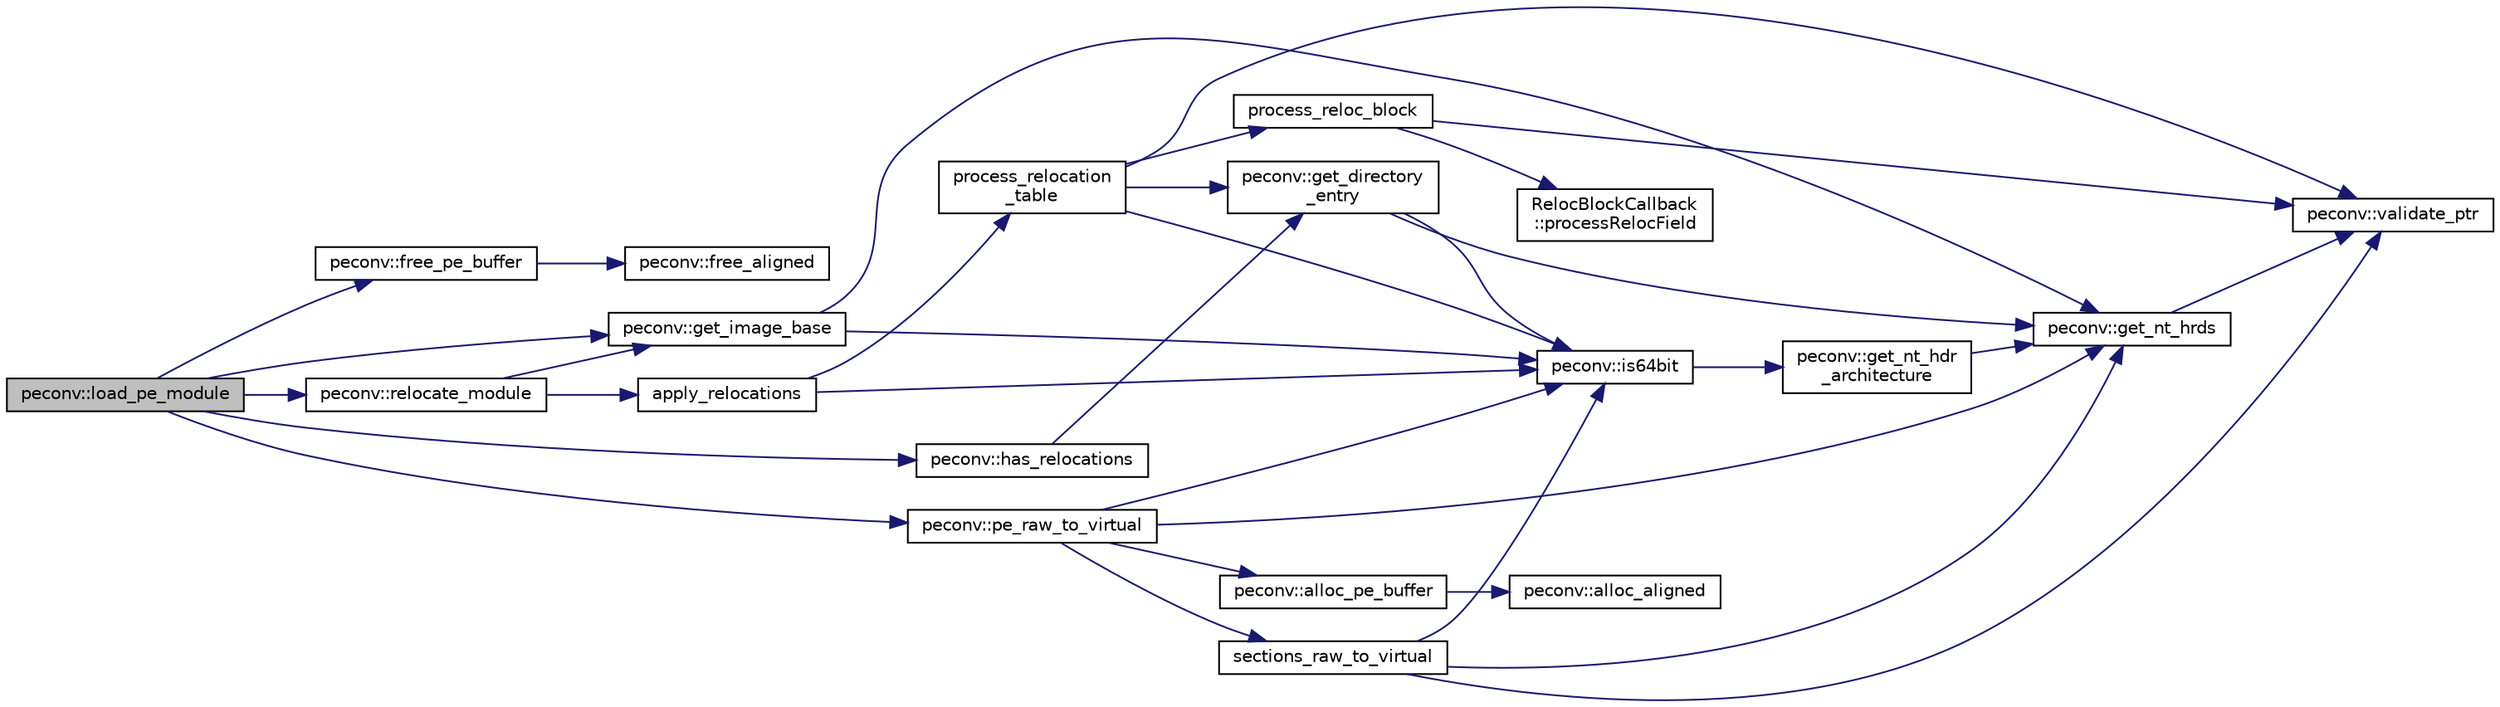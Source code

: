 digraph "peconv::load_pe_module"
{
 // LATEX_PDF_SIZE
  edge [fontname="Helvetica",fontsize="10",labelfontname="Helvetica",labelfontsize="10"];
  node [fontname="Helvetica",fontsize="10",shape=record];
  rankdir="LR";
  Node1 [label="peconv::load_pe_module",height=0.2,width=0.4,color="black", fillcolor="grey75", style="filled", fontcolor="black",tooltip=" "];
  Node1 -> Node2 [color="midnightblue",fontsize="10",style="solid",fontname="Helvetica"];
  Node2 [label="peconv::free_pe_buffer",height=0.2,width=0.4,color="black", fillcolor="white", style="filled",URL="$namespacepeconv.html#a839f04fa06f311e3270a4305421ad35f",tooltip=" "];
  Node2 -> Node3 [color="midnightblue",fontsize="10",style="solid",fontname="Helvetica"];
  Node3 [label="peconv::free_aligned",height=0.2,width=0.4,color="black", fillcolor="white", style="filled",URL="$namespacepeconv.html#a0e37c28aa6d21070a623054c52126531",tooltip=" "];
  Node1 -> Node4 [color="midnightblue",fontsize="10",style="solid",fontname="Helvetica"];
  Node4 [label="peconv::get_image_base",height=0.2,width=0.4,color="black", fillcolor="white", style="filled",URL="$namespacepeconv.html#a413347caca570436e87a5dedc988660d",tooltip=" "];
  Node4 -> Node5 [color="midnightblue",fontsize="10",style="solid",fontname="Helvetica"];
  Node5 [label="peconv::get_nt_hrds",height=0.2,width=0.4,color="black", fillcolor="white", style="filled",URL="$namespacepeconv.html#a69b35d1e381950218ac4f2bc3c9846fe",tooltip=" "];
  Node5 -> Node6 [color="midnightblue",fontsize="10",style="solid",fontname="Helvetica"];
  Node6 [label="peconv::validate_ptr",height=0.2,width=0.4,color="black", fillcolor="white", style="filled",URL="$namespacepeconv.html#a02f2984cee1eddb5e883917f2c231016",tooltip=" "];
  Node4 -> Node7 [color="midnightblue",fontsize="10",style="solid",fontname="Helvetica"];
  Node7 [label="peconv::is64bit",height=0.2,width=0.4,color="black", fillcolor="white", style="filled",URL="$namespacepeconv.html#aa66eb25442292a01f9fcd0f1e4da899f",tooltip=" "];
  Node7 -> Node8 [color="midnightblue",fontsize="10",style="solid",fontname="Helvetica"];
  Node8 [label="peconv::get_nt_hdr\l_architecture",height=0.2,width=0.4,color="black", fillcolor="white", style="filled",URL="$namespacepeconv.html#a1621d9ae5ce1a3a0be6a9fa77c7bf59b",tooltip=" "];
  Node8 -> Node5 [color="midnightblue",fontsize="10",style="solid",fontname="Helvetica"];
  Node1 -> Node9 [color="midnightblue",fontsize="10",style="solid",fontname="Helvetica"];
  Node9 [label="peconv::has_relocations",height=0.2,width=0.4,color="black", fillcolor="white", style="filled",URL="$namespacepeconv.html#a0b3a6cb6bb1f0b3ac8b2b4556d491d65",tooltip=" "];
  Node9 -> Node10 [color="midnightblue",fontsize="10",style="solid",fontname="Helvetica"];
  Node10 [label="peconv::get_directory\l_entry",height=0.2,width=0.4,color="black", fillcolor="white", style="filled",URL="$namespacepeconv.html#ad22e135ef3600e6ebc35b809804f5b68",tooltip=" "];
  Node10 -> Node5 [color="midnightblue",fontsize="10",style="solid",fontname="Helvetica"];
  Node10 -> Node7 [color="midnightblue",fontsize="10",style="solid",fontname="Helvetica"];
  Node1 -> Node11 [color="midnightblue",fontsize="10",style="solid",fontname="Helvetica"];
  Node11 [label="peconv::pe_raw_to_virtual",height=0.2,width=0.4,color="black", fillcolor="white", style="filled",URL="$namespacepeconv.html#aa1700ed9ad374834ca6b2b07f146ad0b",tooltip=" "];
  Node11 -> Node12 [color="midnightblue",fontsize="10",style="solid",fontname="Helvetica"];
  Node12 [label="peconv::alloc_pe_buffer",height=0.2,width=0.4,color="black", fillcolor="white", style="filled",URL="$namespacepeconv.html#a92647f207ca261ca38ff516943501dd1",tooltip=" "];
  Node12 -> Node13 [color="midnightblue",fontsize="10",style="solid",fontname="Helvetica"];
  Node13 [label="peconv::alloc_aligned",height=0.2,width=0.4,color="black", fillcolor="white", style="filled",URL="$namespacepeconv.html#a3df24248b3c8c9be64db51a405486923",tooltip=" "];
  Node11 -> Node5 [color="midnightblue",fontsize="10",style="solid",fontname="Helvetica"];
  Node11 -> Node7 [color="midnightblue",fontsize="10",style="solid",fontname="Helvetica"];
  Node11 -> Node14 [color="midnightblue",fontsize="10",style="solid",fontname="Helvetica"];
  Node14 [label="sections_raw_to_virtual",height=0.2,width=0.4,color="black", fillcolor="white", style="filled",URL="$pe__raw__to__virtual_8cpp.html#aa36f9f164cf7634ae71609daf64770cd",tooltip=" "];
  Node14 -> Node5 [color="midnightblue",fontsize="10",style="solid",fontname="Helvetica"];
  Node14 -> Node7 [color="midnightblue",fontsize="10",style="solid",fontname="Helvetica"];
  Node14 -> Node6 [color="midnightblue",fontsize="10",style="solid",fontname="Helvetica"];
  Node1 -> Node15 [color="midnightblue",fontsize="10",style="solid",fontname="Helvetica"];
  Node15 [label="peconv::relocate_module",height=0.2,width=0.4,color="black", fillcolor="white", style="filled",URL="$namespacepeconv.html#ab35521cbdafa0310a0d7e9d1525beed8",tooltip=" "];
  Node15 -> Node16 [color="midnightblue",fontsize="10",style="solid",fontname="Helvetica"];
  Node16 [label="apply_relocations",height=0.2,width=0.4,color="black", fillcolor="white", style="filled",URL="$relocate_8cpp.html#a66ddf83b81ed1c6787ffb1421a4f94b5",tooltip=" "];
  Node16 -> Node7 [color="midnightblue",fontsize="10",style="solid",fontname="Helvetica"];
  Node16 -> Node17 [color="midnightblue",fontsize="10",style="solid",fontname="Helvetica"];
  Node17 [label="process_relocation\l_table",height=0.2,width=0.4,color="black", fillcolor="white", style="filled",URL="$relocate_8cpp.html#a206578e0ca77e5b4eb11b4c526dc4de8",tooltip=" "];
  Node17 -> Node10 [color="midnightblue",fontsize="10",style="solid",fontname="Helvetica"];
  Node17 -> Node7 [color="midnightblue",fontsize="10",style="solid",fontname="Helvetica"];
  Node17 -> Node18 [color="midnightblue",fontsize="10",style="solid",fontname="Helvetica"];
  Node18 [label="process_reloc_block",height=0.2,width=0.4,color="black", fillcolor="white", style="filled",URL="$relocate_8cpp.html#a093b755c4e9d6081fda4f19ff3bc19ec",tooltip=" "];
  Node18 -> Node19 [color="midnightblue",fontsize="10",style="solid",fontname="Helvetica"];
  Node19 [label="RelocBlockCallback\l::processRelocField",height=0.2,width=0.4,color="black", fillcolor="white", style="filled",URL="$class_reloc_block_callback.html#aab7de8ef366cb44d52a2e98881d10407",tooltip=" "];
  Node18 -> Node6 [color="midnightblue",fontsize="10",style="solid",fontname="Helvetica"];
  Node17 -> Node6 [color="midnightblue",fontsize="10",style="solid",fontname="Helvetica"];
  Node15 -> Node4 [color="midnightblue",fontsize="10",style="solid",fontname="Helvetica"];
}
